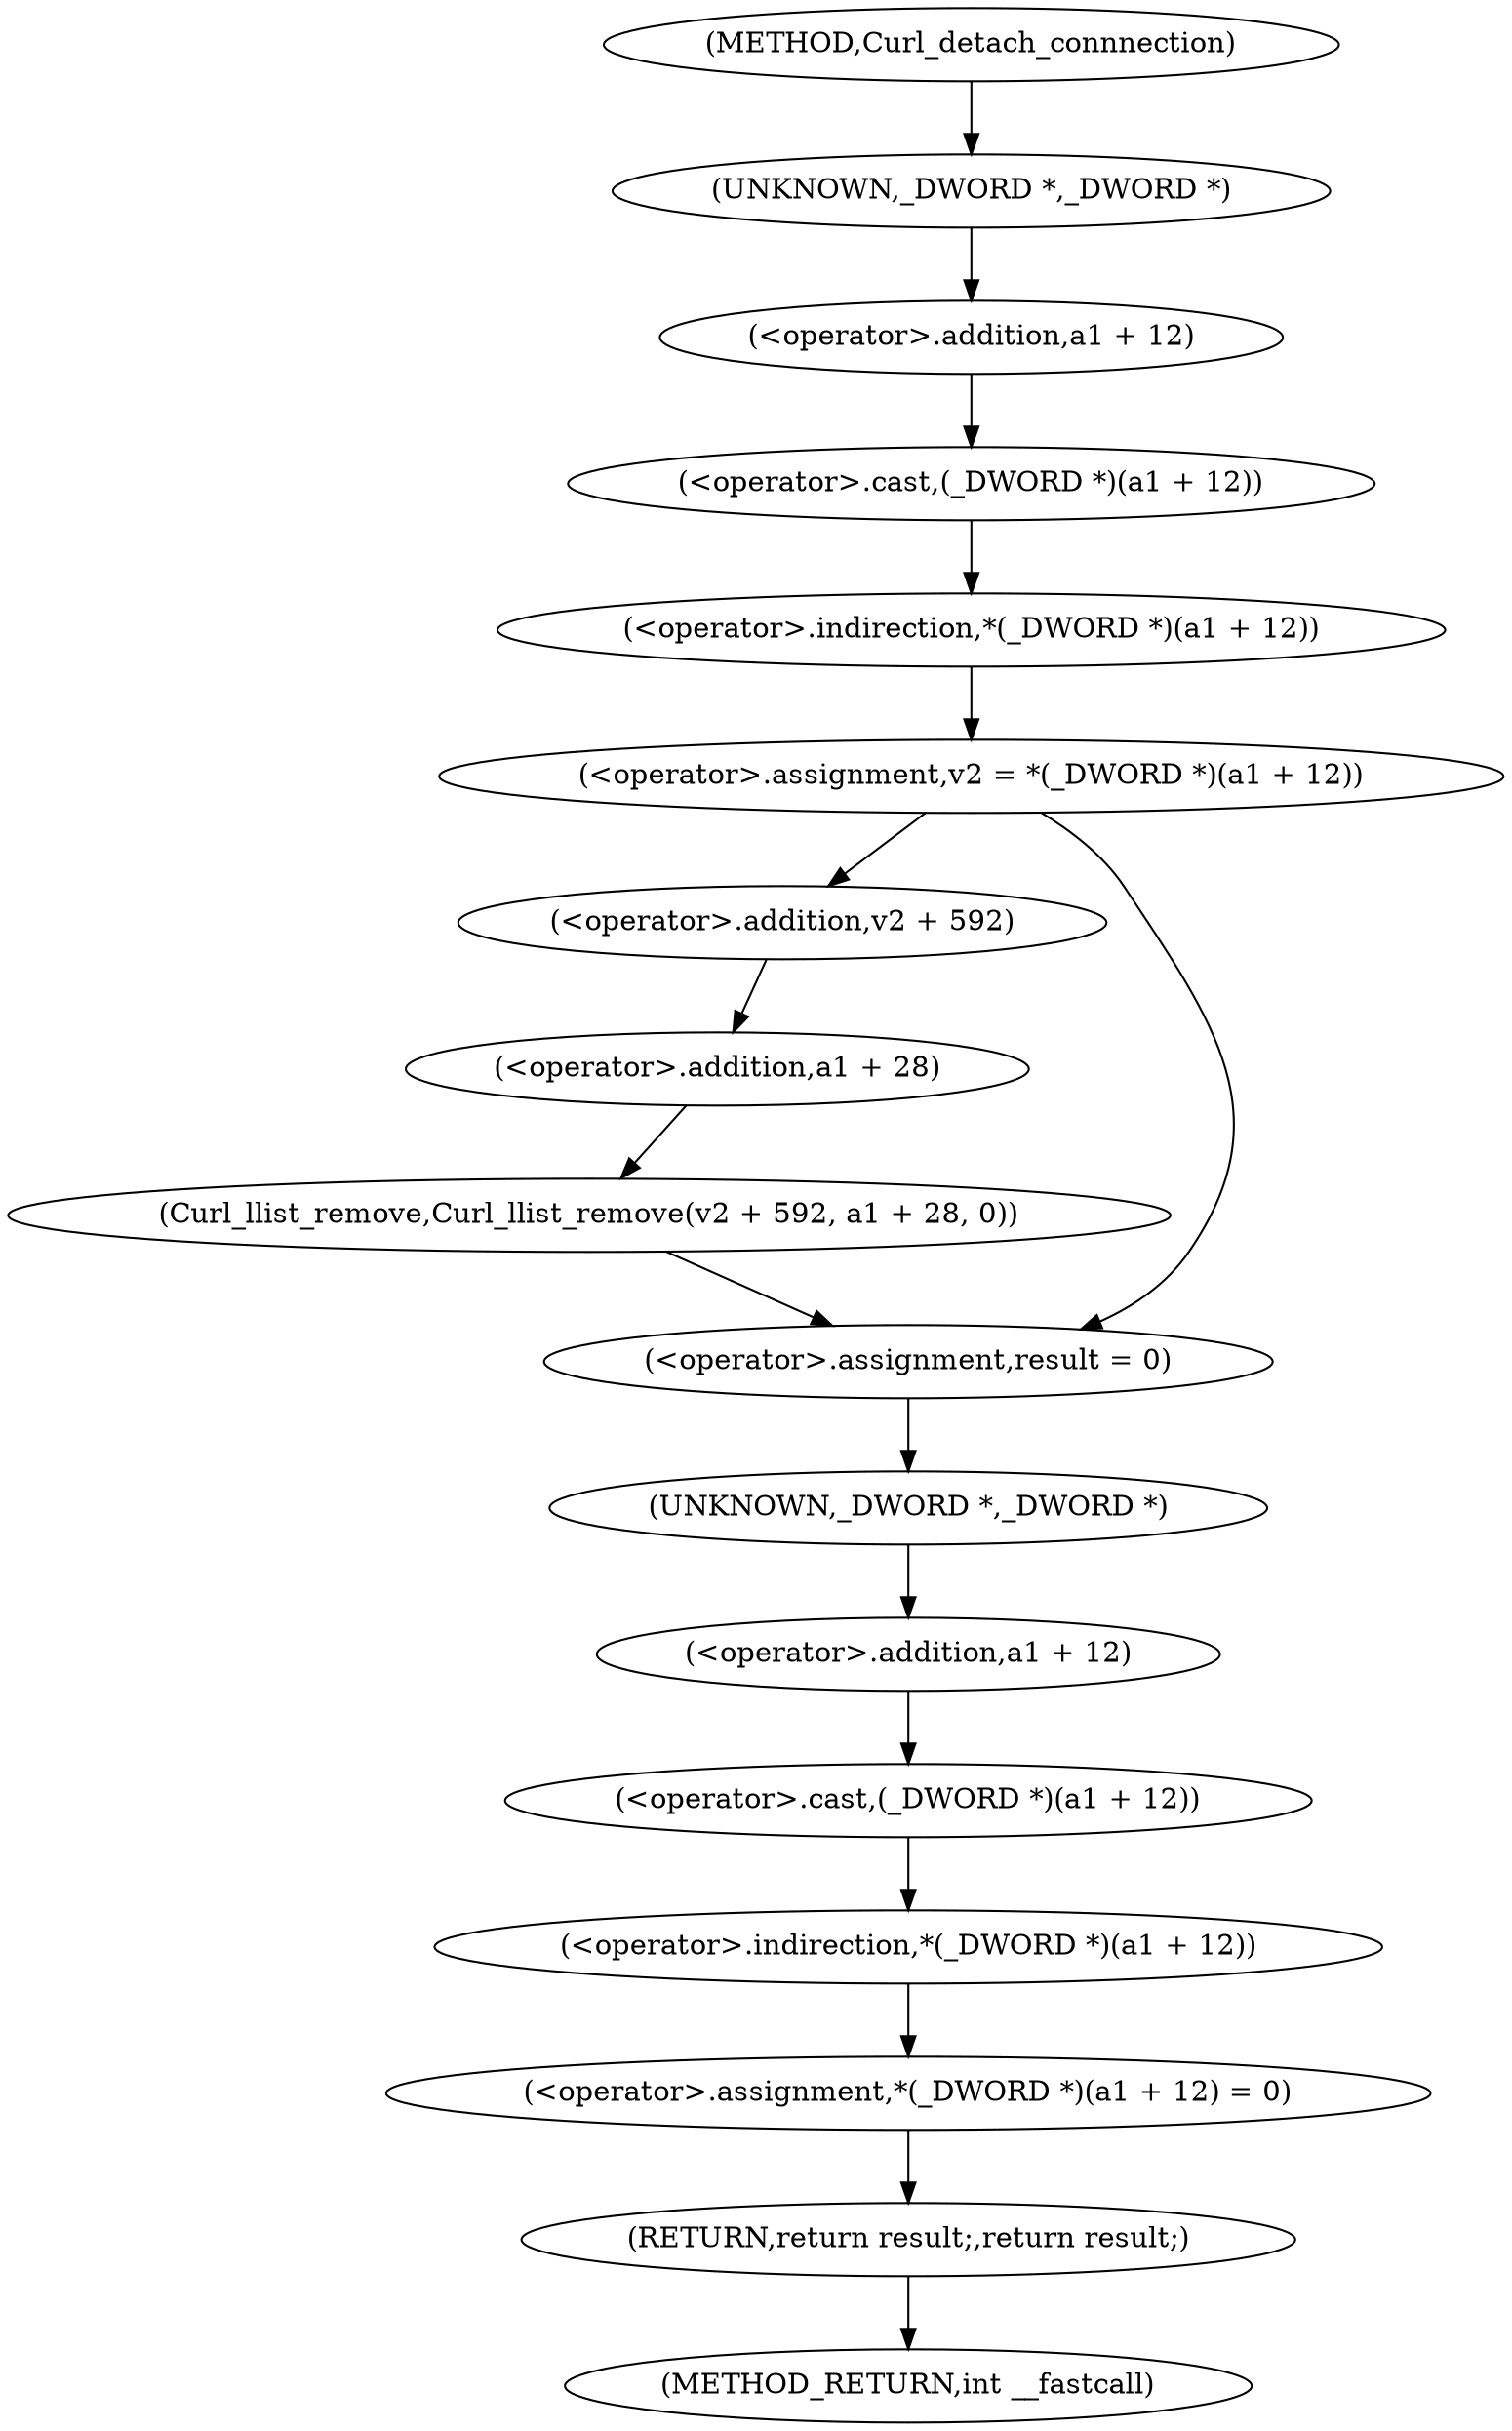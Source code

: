 digraph Curl_detach_connnection {  
"1000108" [label = "(<operator>.assignment,v2 = *(_DWORD *)(a1 + 12))" ]
"1000110" [label = "(<operator>.indirection,*(_DWORD *)(a1 + 12))" ]
"1000111" [label = "(<operator>.cast,(_DWORD *)(a1 + 12))" ]
"1000112" [label = "(UNKNOWN,_DWORD *,_DWORD *)" ]
"1000113" [label = "(<operator>.addition,a1 + 12)" ]
"1000118" [label = "(Curl_llist_remove,Curl_llist_remove(v2 + 592, a1 + 28, 0))" ]
"1000119" [label = "(<operator>.addition,v2 + 592)" ]
"1000122" [label = "(<operator>.addition,a1 + 28)" ]
"1000126" [label = "(<operator>.assignment,result = 0)" ]
"1000129" [label = "(<operator>.assignment,*(_DWORD *)(a1 + 12) = 0)" ]
"1000130" [label = "(<operator>.indirection,*(_DWORD *)(a1 + 12))" ]
"1000131" [label = "(<operator>.cast,(_DWORD *)(a1 + 12))" ]
"1000132" [label = "(UNKNOWN,_DWORD *,_DWORD *)" ]
"1000133" [label = "(<operator>.addition,a1 + 12)" ]
"1000137" [label = "(RETURN,return result;,return result;)" ]
"1000103" [label = "(METHOD,Curl_detach_connnection)" ]
"1000139" [label = "(METHOD_RETURN,int __fastcall)" ]
  "1000108" -> "1000119" 
  "1000108" -> "1000126" 
  "1000110" -> "1000108" 
  "1000111" -> "1000110" 
  "1000112" -> "1000113" 
  "1000113" -> "1000111" 
  "1000118" -> "1000126" 
  "1000119" -> "1000122" 
  "1000122" -> "1000118" 
  "1000126" -> "1000132" 
  "1000129" -> "1000137" 
  "1000130" -> "1000129" 
  "1000131" -> "1000130" 
  "1000132" -> "1000133" 
  "1000133" -> "1000131" 
  "1000137" -> "1000139" 
  "1000103" -> "1000112" 
}
